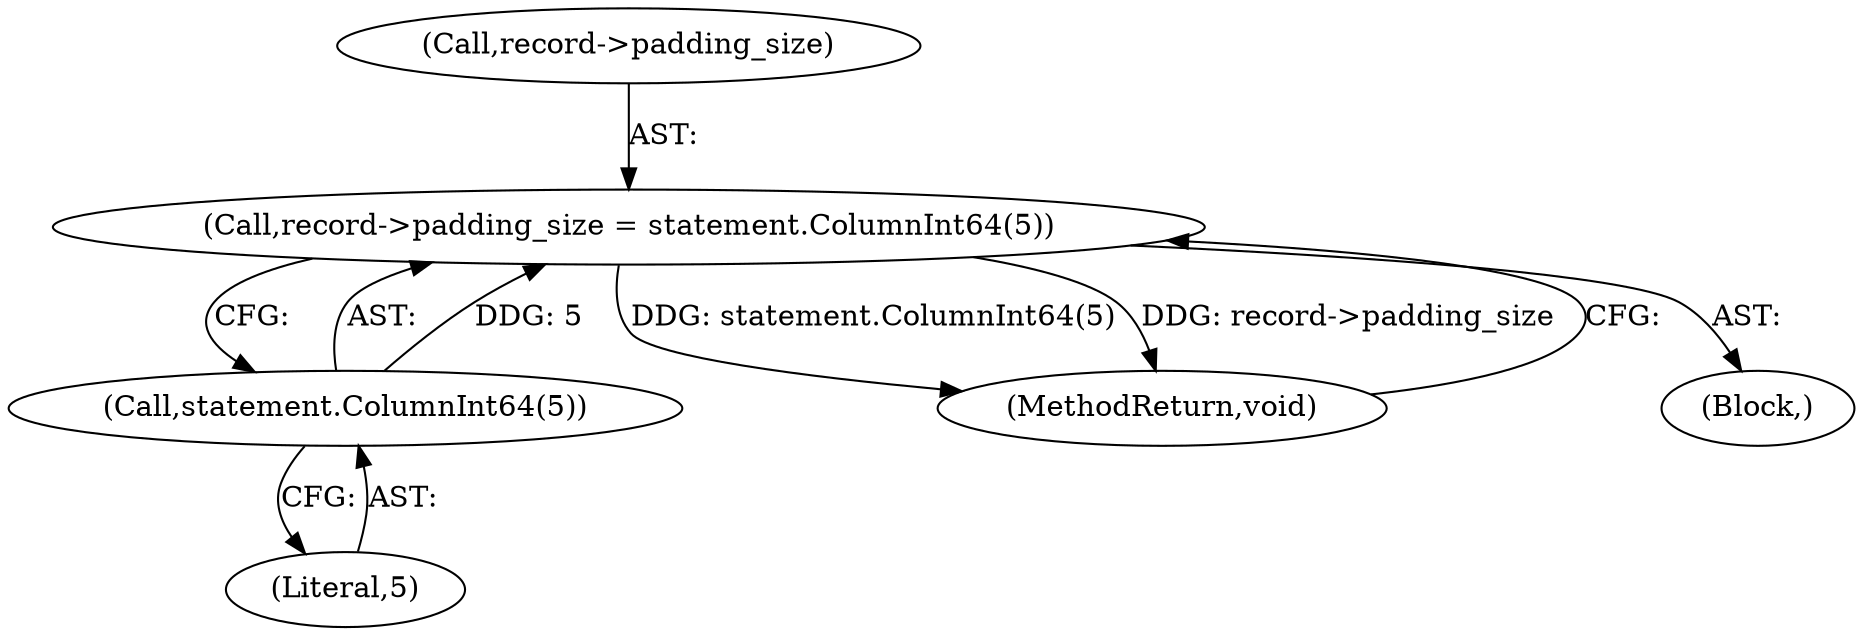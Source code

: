digraph "0_Chrome_04aaacb936a08d70862d6d9d7e8354721ae46be8_13@pointer" {
"1000135" [label="(Call,record->padding_size = statement.ColumnInt64(5))"];
"1000139" [label="(Call,statement.ColumnInt64(5))"];
"1000141" [label="(MethodReturn,void)"];
"1000139" [label="(Call,statement.ColumnInt64(5))"];
"1000135" [label="(Call,record->padding_size = statement.ColumnInt64(5))"];
"1000136" [label="(Call,record->padding_size)"];
"1000140" [label="(Literal,5)"];
"1000103" [label="(Block,)"];
"1000135" -> "1000103"  [label="AST: "];
"1000135" -> "1000139"  [label="CFG: "];
"1000136" -> "1000135"  [label="AST: "];
"1000139" -> "1000135"  [label="AST: "];
"1000141" -> "1000135"  [label="CFG: "];
"1000135" -> "1000141"  [label="DDG: statement.ColumnInt64(5)"];
"1000135" -> "1000141"  [label="DDG: record->padding_size"];
"1000139" -> "1000135"  [label="DDG: 5"];
"1000139" -> "1000140"  [label="CFG: "];
"1000140" -> "1000139"  [label="AST: "];
}
